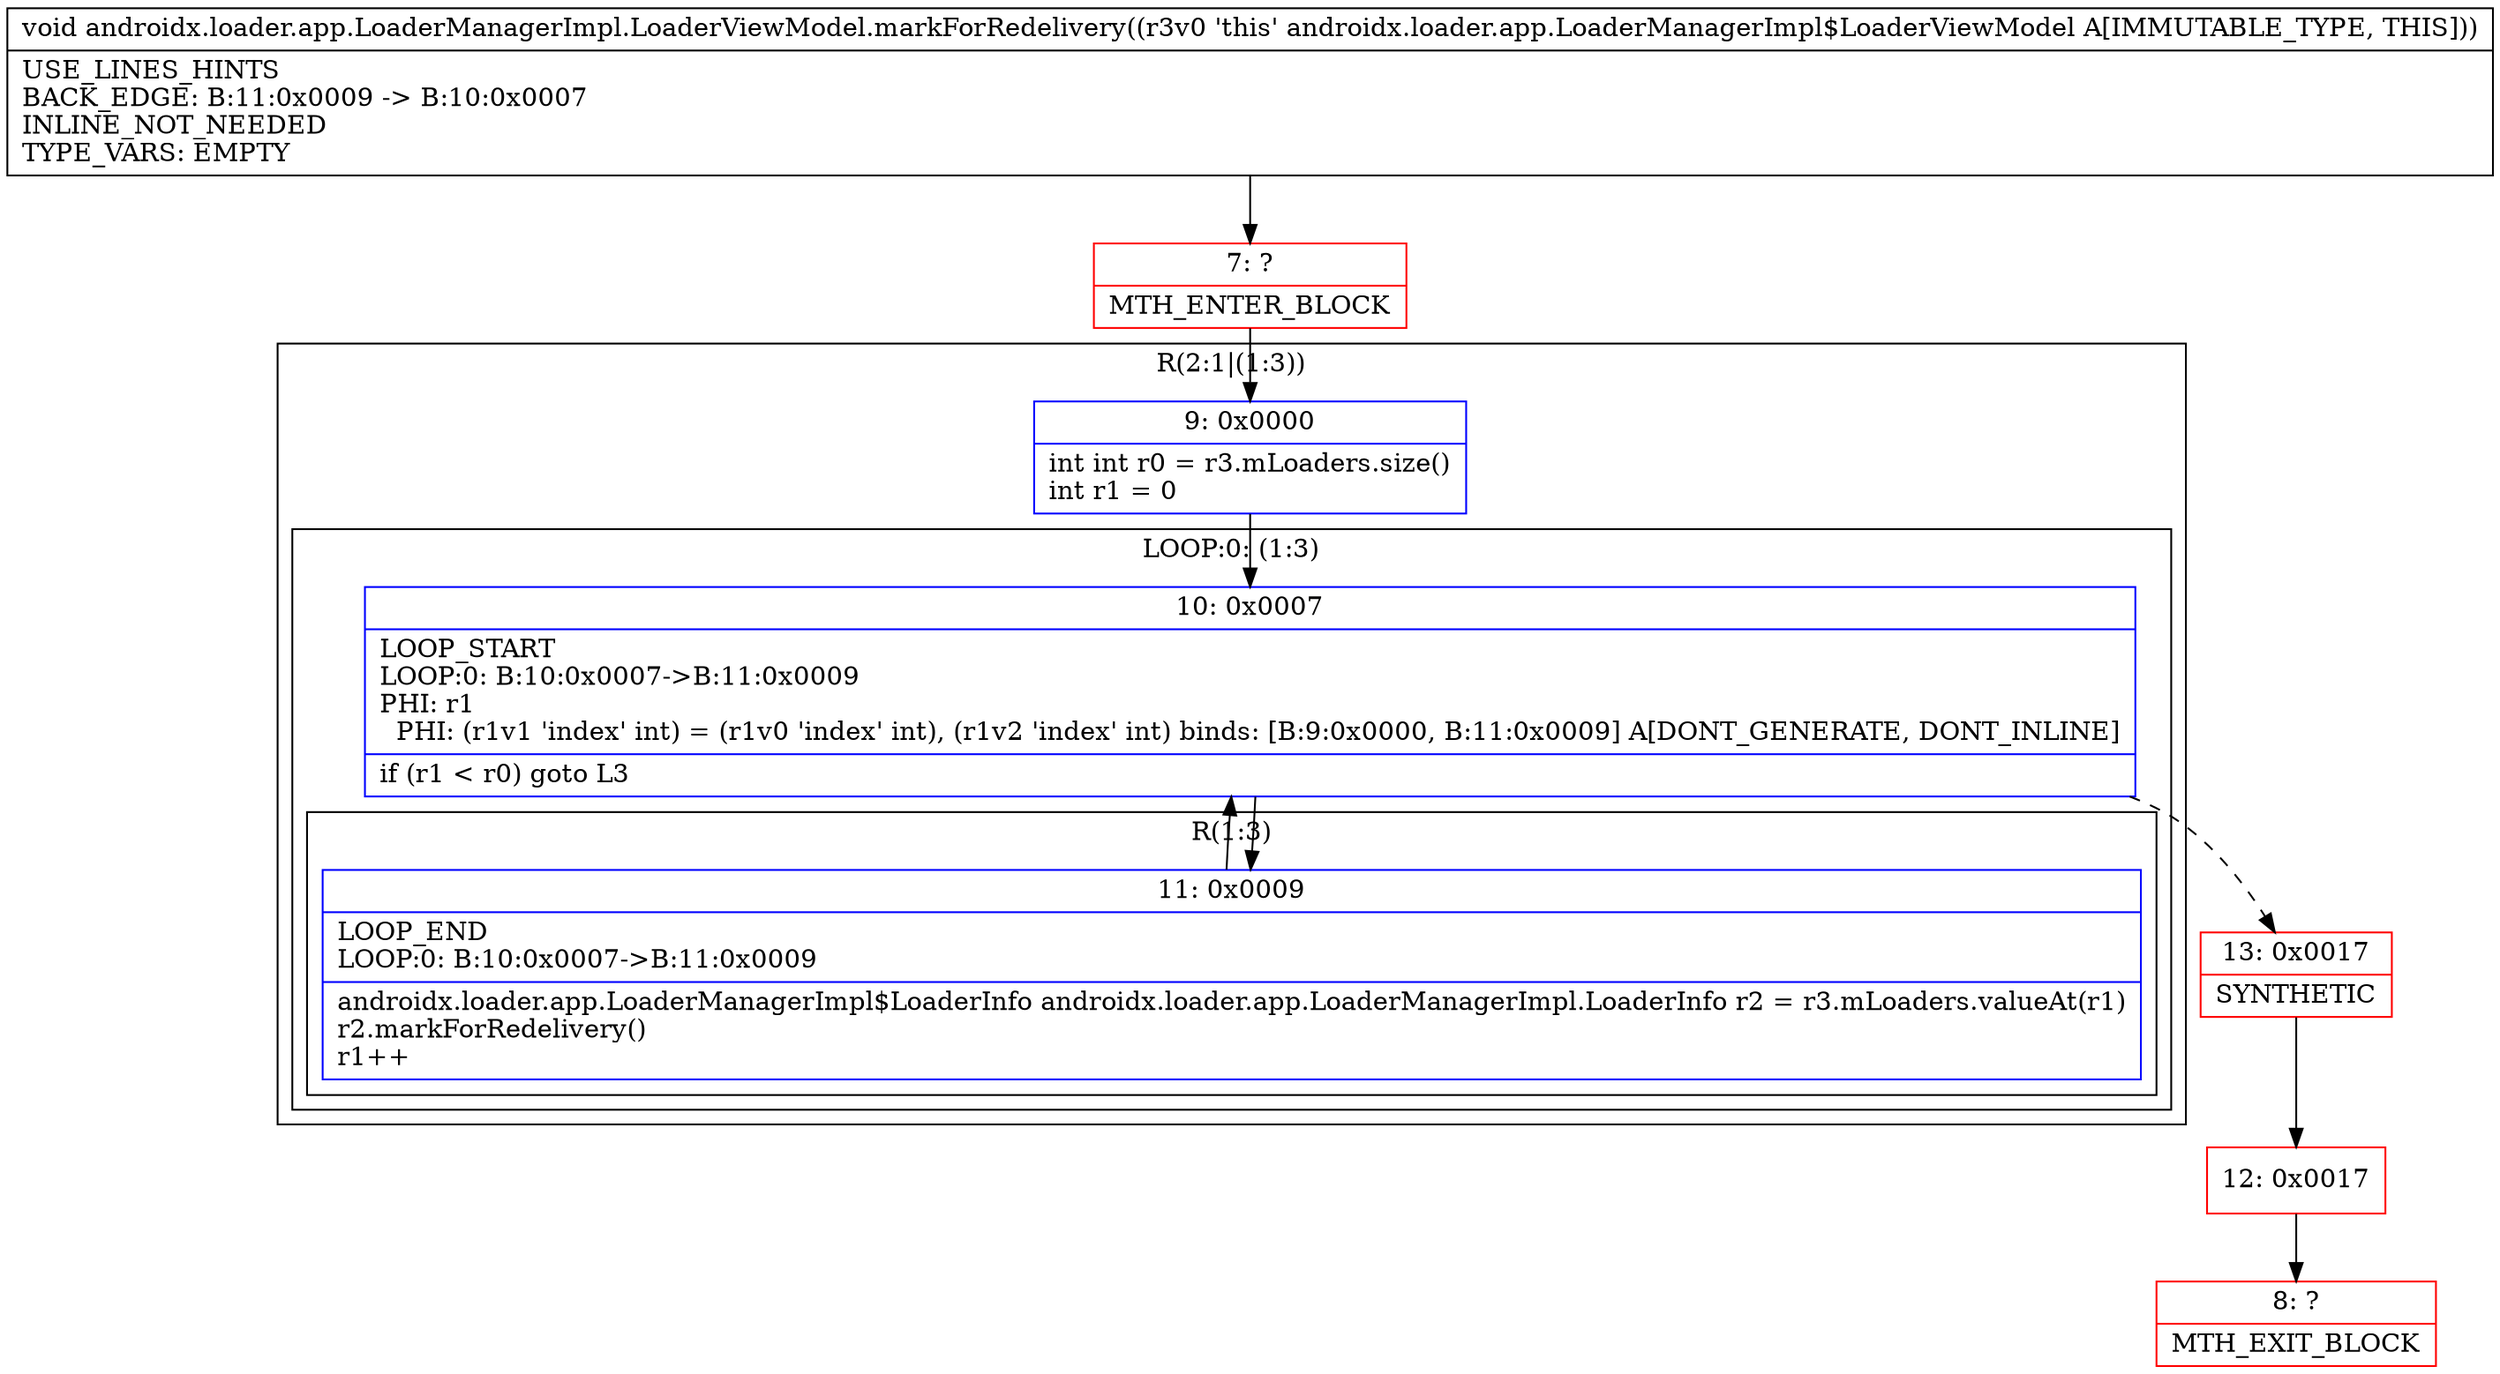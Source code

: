 digraph "CFG forandroidx.loader.app.LoaderManagerImpl.LoaderViewModel.markForRedelivery()V" {
subgraph cluster_Region_401978048 {
label = "R(2:1|(1:3))";
node [shape=record,color=blue];
Node_9 [shape=record,label="{9\:\ 0x0000|int int r0 = r3.mLoaders.size()\lint r1 = 0\l}"];
subgraph cluster_LoopRegion_991833167 {
label = "LOOP:0: (1:3)";
node [shape=record,color=blue];
Node_10 [shape=record,label="{10\:\ 0x0007|LOOP_START\lLOOP:0: B:10:0x0007\-\>B:11:0x0009\lPHI: r1 \l  PHI: (r1v1 'index' int) = (r1v0 'index' int), (r1v2 'index' int) binds: [B:9:0x0000, B:11:0x0009] A[DONT_GENERATE, DONT_INLINE]\l|if (r1 \< r0) goto L3\l}"];
subgraph cluster_Region_490992058 {
label = "R(1:3)";
node [shape=record,color=blue];
Node_11 [shape=record,label="{11\:\ 0x0009|LOOP_END\lLOOP:0: B:10:0x0007\-\>B:11:0x0009\l|androidx.loader.app.LoaderManagerImpl$LoaderInfo androidx.loader.app.LoaderManagerImpl.LoaderInfo r2 = r3.mLoaders.valueAt(r1)\lr2.markForRedelivery()\lr1++\l}"];
}
}
}
Node_7 [shape=record,color=red,label="{7\:\ ?|MTH_ENTER_BLOCK\l}"];
Node_13 [shape=record,color=red,label="{13\:\ 0x0017|SYNTHETIC\l}"];
Node_12 [shape=record,color=red,label="{12\:\ 0x0017}"];
Node_8 [shape=record,color=red,label="{8\:\ ?|MTH_EXIT_BLOCK\l}"];
MethodNode[shape=record,label="{void androidx.loader.app.LoaderManagerImpl.LoaderViewModel.markForRedelivery((r3v0 'this' androidx.loader.app.LoaderManagerImpl$LoaderViewModel A[IMMUTABLE_TYPE, THIS]))  | USE_LINES_HINTS\lBACK_EDGE: B:11:0x0009 \-\> B:10:0x0007\lINLINE_NOT_NEEDED\lTYPE_VARS: EMPTY\l}"];
MethodNode -> Node_7;Node_9 -> Node_10;
Node_10 -> Node_11;
Node_10 -> Node_13[style=dashed];
Node_11 -> Node_10;
Node_7 -> Node_9;
Node_13 -> Node_12;
Node_12 -> Node_8;
}

